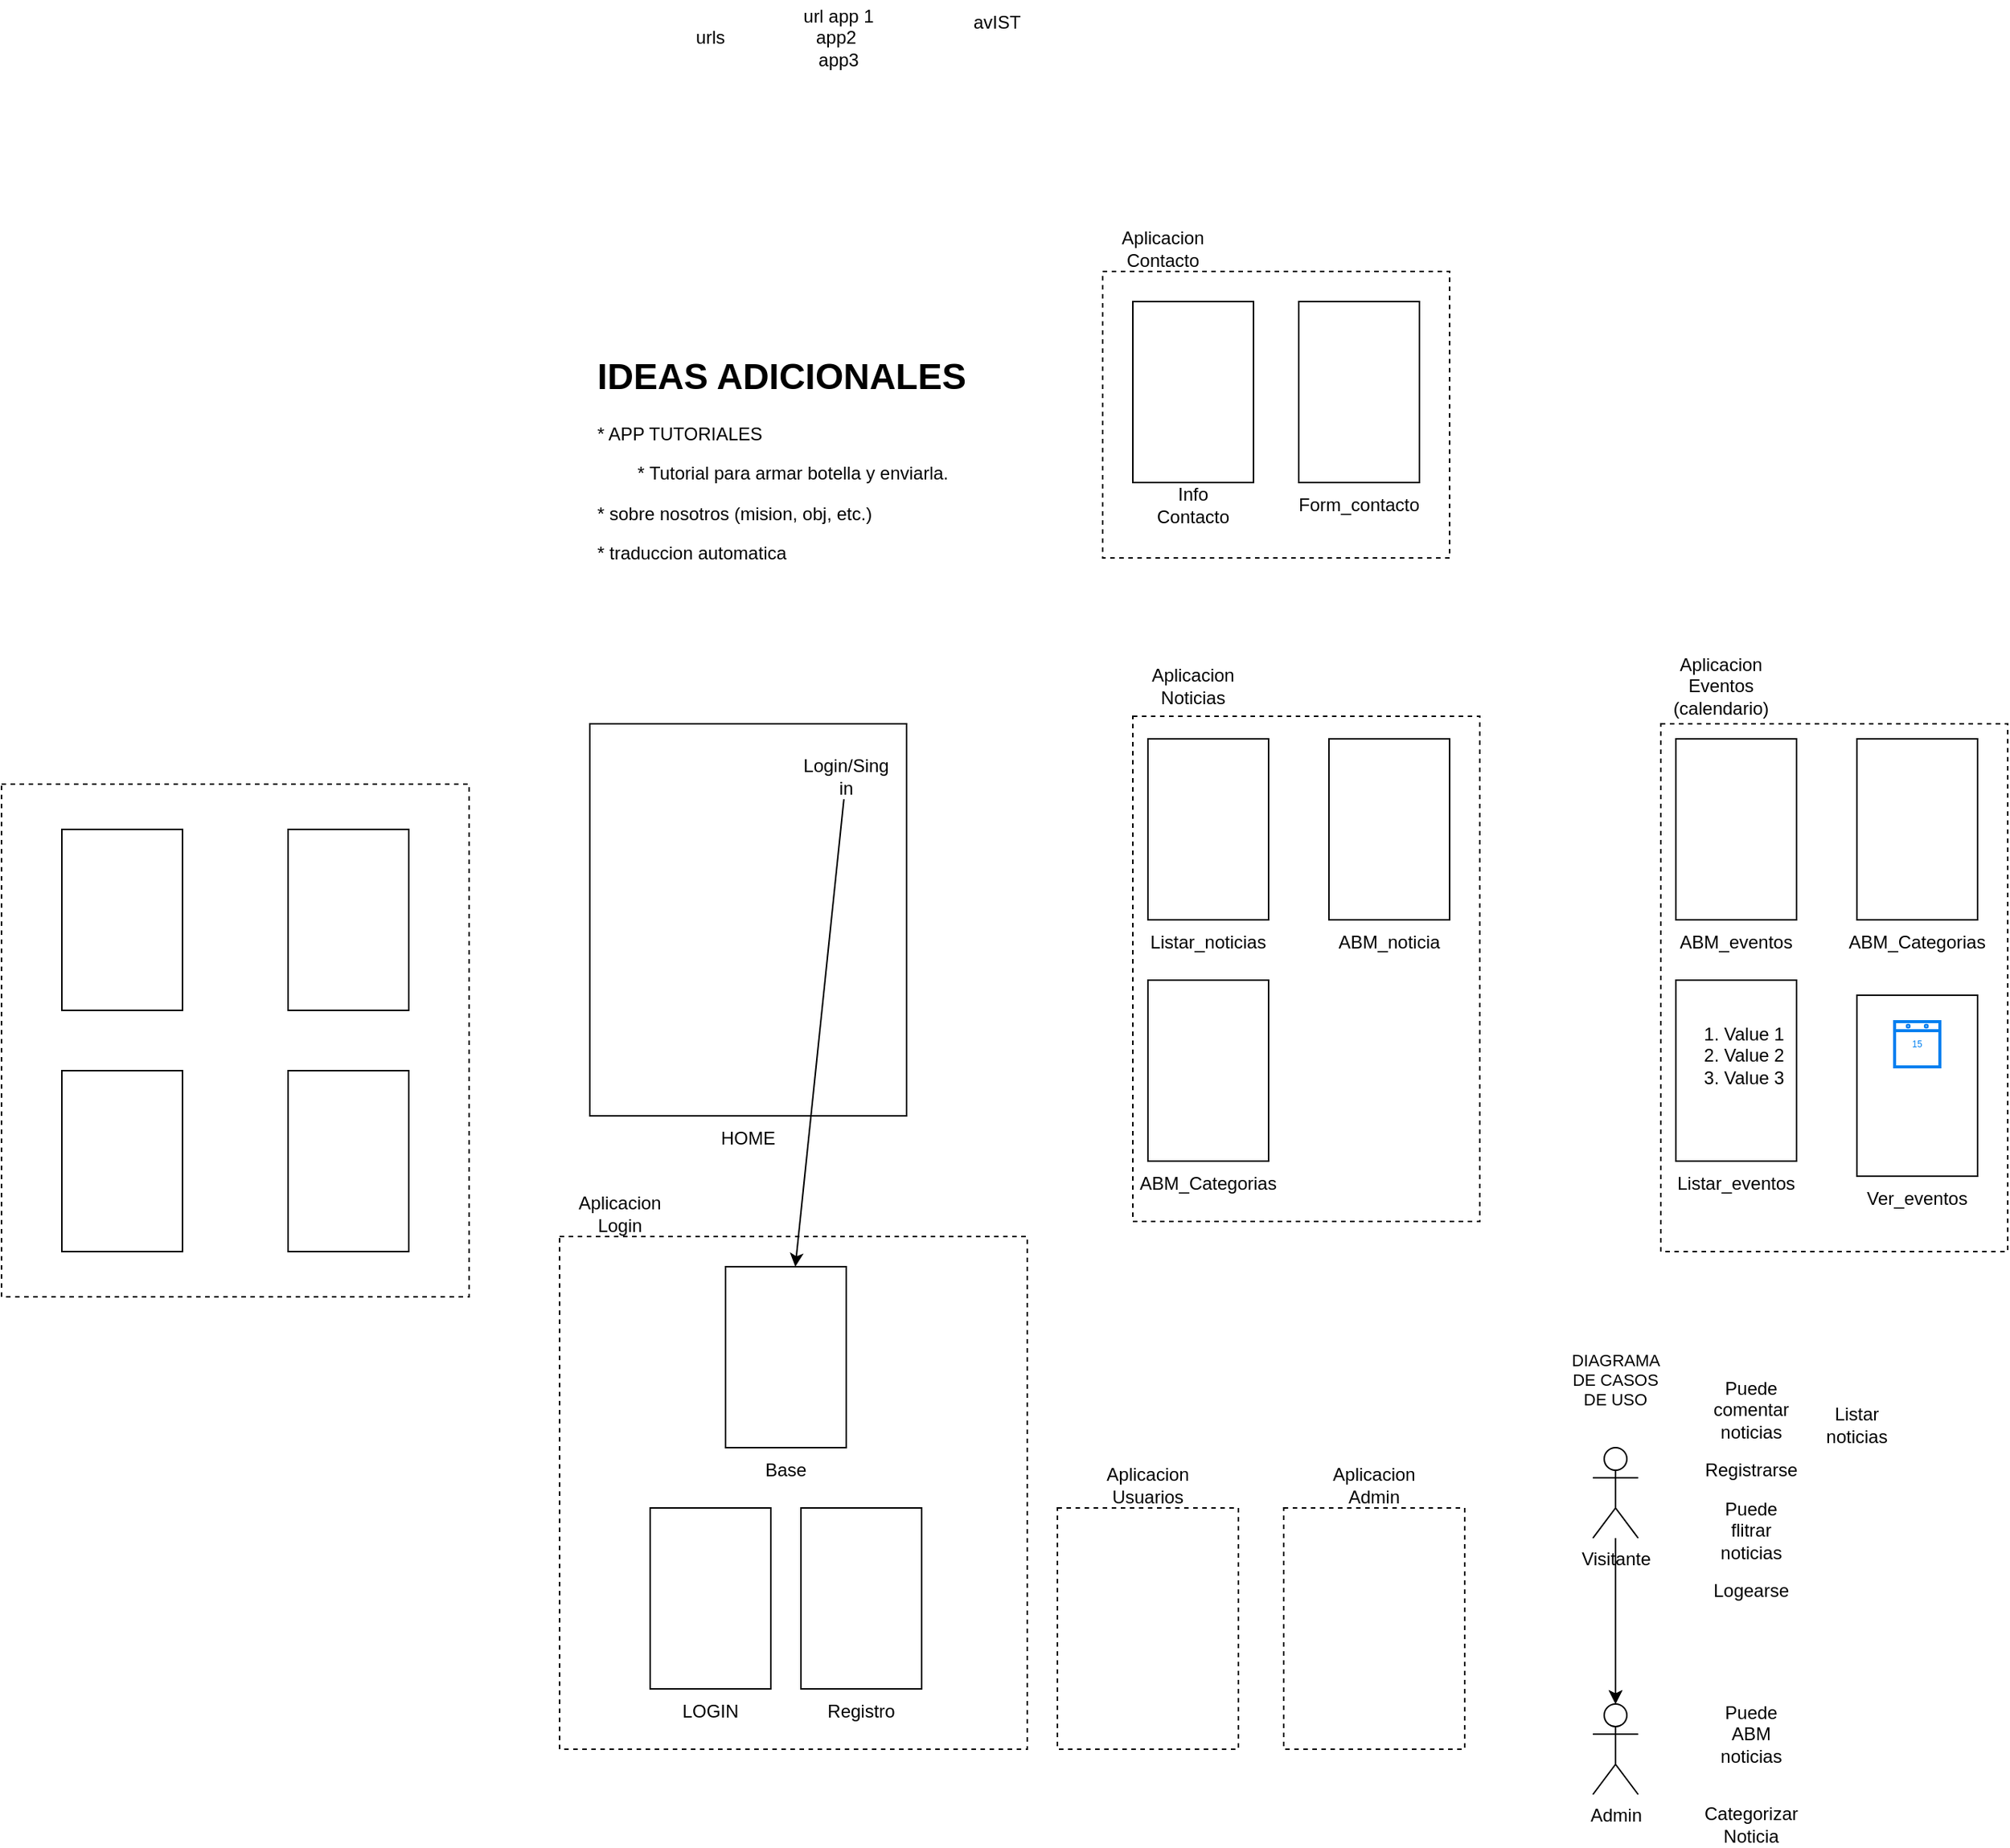 <mxfile version="19.0.3" type="device" pages="3"><diagram id="Au9ia6RZ5k17O6lHacv6" name="Maquetado1"><mxGraphModel dx="2068" dy="2473" grid="1" gridSize="10" guides="1" tooltips="1" connect="1" arrows="1" fold="1" page="1" pageScale="1" pageWidth="1200" pageHeight="1920" math="0" shadow="0"><root><mxCell id="0"/><mxCell id="1" parent="0"/><mxCell id="npkrUqpL1A4N-2p5EevU-65" value="" style="rounded=0;whiteSpace=wrap;html=1;fontFamily=Helvetica;fontSize=11;fontColor=default;fillColor=none;dashed=1;" parent="1" vertex="1"><mxGeometry x="360" y="-360" width="230" height="190" as="geometry"/></mxCell><mxCell id="npkrUqpL1A4N-2p5EevU-14" value="" style="rounded=0;whiteSpace=wrap;html=1;fontFamily=Helvetica;fontSize=11;fontColor=default;fillColor=none;dashed=1;" parent="1" vertex="1"><mxGeometry y="280" width="310" height="340" as="geometry"/></mxCell><mxCell id="npkrUqpL1A4N-2p5EevU-5" value="" style="rounded=0;whiteSpace=wrap;html=1;fontFamily=Helvetica;fontSize=11;fontColor=default;fillColor=none;dashed=1;" parent="1" vertex="1"><mxGeometry x="-370" y="-20" width="310" height="340" as="geometry"/></mxCell><mxCell id="npkrUqpL1A4N-2p5EevU-1" value="" style="rounded=0;whiteSpace=wrap;html=1;" parent="1" vertex="1"><mxGeometry x="-330" y="10" width="80" height="120" as="geometry"/></mxCell><mxCell id="npkrUqpL1A4N-2p5EevU-2" value="" style="rounded=0;whiteSpace=wrap;html=1;" parent="1" vertex="1"><mxGeometry x="-180" y="10" width="80" height="120" as="geometry"/></mxCell><mxCell id="npkrUqpL1A4N-2p5EevU-3" value="" style="rounded=0;whiteSpace=wrap;html=1;" parent="1" vertex="1"><mxGeometry x="-330" y="170" width="80" height="120" as="geometry"/></mxCell><mxCell id="npkrUqpL1A4N-2p5EevU-4" value="" style="rounded=0;whiteSpace=wrap;html=1;" parent="1" vertex="1"><mxGeometry x="-180" y="170" width="80" height="120" as="geometry"/></mxCell><mxCell id="npkrUqpL1A4N-2p5EevU-6" value="" style="rounded=0;whiteSpace=wrap;html=1;" parent="1" vertex="1"><mxGeometry x="20" y="-60" width="210" height="260" as="geometry"/></mxCell><mxCell id="npkrUqpL1A4N-2p5EevU-7" value="HOME" style="text;html=1;strokeColor=none;fillColor=none;align=center;verticalAlign=middle;whiteSpace=wrap;rounded=0;" parent="1" vertex="1"><mxGeometry x="95" y="200" width="60" height="30" as="geometry"/></mxCell><mxCell id="npkrUqpL1A4N-2p5EevU-8" value="" style="rounded=0;whiteSpace=wrap;html=1;" parent="1" vertex="1"><mxGeometry x="60" y="460" width="80" height="120" as="geometry"/></mxCell><mxCell id="npkrUqpL1A4N-2p5EevU-9" value="LOGIN" style="text;html=1;strokeColor=none;fillColor=none;align=center;verticalAlign=middle;whiteSpace=wrap;rounded=0;" parent="1" vertex="1"><mxGeometry x="70" y="580" width="60" height="30" as="geometry"/></mxCell><mxCell id="npkrUqpL1A4N-2p5EevU-10" value="" style="rounded=0;whiteSpace=wrap;html=1;" parent="1" vertex="1"><mxGeometry x="160" y="460" width="80" height="120" as="geometry"/></mxCell><mxCell id="npkrUqpL1A4N-2p5EevU-11" value="Registro" style="text;html=1;strokeColor=none;fillColor=none;align=center;verticalAlign=middle;whiteSpace=wrap;rounded=0;" parent="1" vertex="1"><mxGeometry x="170" y="580" width="60" height="30" as="geometry"/></mxCell><mxCell id="npkrUqpL1A4N-2p5EevU-12" value="" style="rounded=0;whiteSpace=wrap;html=1;" parent="1" vertex="1"><mxGeometry x="110" y="300" width="80" height="120" as="geometry"/></mxCell><mxCell id="npkrUqpL1A4N-2p5EevU-13" value="Base" style="text;html=1;strokeColor=none;fillColor=none;align=center;verticalAlign=middle;whiteSpace=wrap;rounded=0;" parent="1" vertex="1"><mxGeometry x="120" y="420" width="60" height="30" as="geometry"/></mxCell><mxCell id="npkrUqpL1A4N-2p5EevU-15" value="Login/Sing in" style="text;html=1;strokeColor=none;fillColor=none;align=center;verticalAlign=middle;whiteSpace=wrap;rounded=0;" parent="1" vertex="1"><mxGeometry x="160" y="-40" width="60" height="30" as="geometry"/></mxCell><mxCell id="npkrUqpL1A4N-2p5EevU-16" value="" style="endArrow=classic;html=1;rounded=0;" parent="1" source="npkrUqpL1A4N-2p5EevU-15" target="npkrUqpL1A4N-2p5EevU-12" edge="1"><mxGeometry width="50" height="50" relative="1" as="geometry"><mxPoint x="270" y="160" as="sourcePoint"/><mxPoint x="320" y="110" as="targetPoint"/></mxGeometry></mxCell><mxCell id="npkrUqpL1A4N-2p5EevU-17" value="Aplicacion Login" style="text;html=1;strokeColor=none;fillColor=none;align=center;verticalAlign=middle;whiteSpace=wrap;rounded=0;" parent="1" vertex="1"><mxGeometry x="10" y="250" width="60" height="30" as="geometry"/></mxCell><mxCell id="npkrUqpL1A4N-2p5EevU-18" value="" style="rounded=0;whiteSpace=wrap;html=1;fontFamily=Helvetica;fontSize=11;fontColor=default;fillColor=none;dashed=1;" parent="1" vertex="1"><mxGeometry x="330" y="460" width="120" height="160" as="geometry"/></mxCell><mxCell id="npkrUqpL1A4N-2p5EevU-19" value="Aplicacion&lt;br&gt;Usuarios" style="text;html=1;strokeColor=none;fillColor=none;align=center;verticalAlign=middle;whiteSpace=wrap;rounded=0;" parent="1" vertex="1"><mxGeometry x="360" y="430" width="60" height="30" as="geometry"/></mxCell><mxCell id="npkrUqpL1A4N-2p5EevU-20" value="" style="rounded=0;whiteSpace=wrap;html=1;fontFamily=Helvetica;fontSize=11;fontColor=default;fillColor=none;dashed=1;" parent="1" vertex="1"><mxGeometry x="380" y="-65" width="230" height="335" as="geometry"/></mxCell><mxCell id="npkrUqpL1A4N-2p5EevU-21" value="Aplicacion Noticias" style="text;html=1;strokeColor=none;fillColor=none;align=center;verticalAlign=middle;whiteSpace=wrap;rounded=0;" parent="1" vertex="1"><mxGeometry x="390" y="-100" width="60" height="30" as="geometry"/></mxCell><mxCell id="npkrUqpL1A4N-2p5EevU-22" value="" style="rounded=0;whiteSpace=wrap;html=1;" parent="1" vertex="1"><mxGeometry x="390" y="-50" width="80" height="120" as="geometry"/></mxCell><mxCell id="npkrUqpL1A4N-2p5EevU-23" value="Listar_noticias" style="text;html=1;strokeColor=none;fillColor=none;align=center;verticalAlign=middle;whiteSpace=wrap;rounded=0;" parent="1" vertex="1"><mxGeometry x="400" y="70" width="60" height="30" as="geometry"/></mxCell><mxCell id="npkrUqpL1A4N-2p5EevU-24" value="" style="rounded=0;whiteSpace=wrap;html=1;" parent="1" vertex="1"><mxGeometry x="510" y="-50" width="80" height="120" as="geometry"/></mxCell><mxCell id="npkrUqpL1A4N-2p5EevU-25" value="ABM_noticia" style="text;html=1;strokeColor=none;fillColor=none;align=center;verticalAlign=middle;whiteSpace=wrap;rounded=0;" parent="1" vertex="1"><mxGeometry x="520" y="70" width="60" height="30" as="geometry"/></mxCell><mxCell id="npkrUqpL1A4N-2p5EevU-27" value="&lt;h1&gt;IDEAS ADICIONALES&lt;/h1&gt;&lt;p&gt;&lt;span style=&quot;background-color: initial;&quot;&gt;* APP TUTORIALES&lt;/span&gt;&lt;/p&gt;&lt;p&gt;&lt;span style=&quot;background-color: initial;&quot;&gt;&lt;span style=&quot;white-space: pre;&quot;&gt;&#9;&lt;/span&gt;* Tutorial para armar botella y enviarla.&amp;nbsp;&lt;/span&gt;&lt;/p&gt;&lt;p&gt;* sobre nosotros (mision, obj, etc.)&lt;/p&gt;&lt;p&gt;* traduccion automatica&lt;/p&gt;" style="text;html=1;strokeColor=none;fillColor=none;spacing=5;spacingTop=-20;whiteSpace=wrap;overflow=hidden;rounded=0;" parent="1" vertex="1"><mxGeometry x="20" y="-310" width="300" height="200" as="geometry"/></mxCell><mxCell id="npkrUqpL1A4N-2p5EevU-28" value="" style="rounded=0;whiteSpace=wrap;html=1;fontFamily=Helvetica;fontSize=11;fontColor=default;fillColor=none;dashed=1;" parent="1" vertex="1"><mxGeometry x="480" y="460" width="120" height="160" as="geometry"/></mxCell><mxCell id="npkrUqpL1A4N-2p5EevU-29" value="Aplicacion&lt;br&gt;Admin" style="text;html=1;strokeColor=none;fillColor=none;align=center;verticalAlign=middle;whiteSpace=wrap;rounded=0;" parent="1" vertex="1"><mxGeometry x="510" y="430" width="60" height="30" as="geometry"/></mxCell><mxCell id="npkrUqpL1A4N-2p5EevU-30" value="Puede comentar noticias" style="text;html=1;strokeColor=none;fillColor=none;align=center;verticalAlign=middle;whiteSpace=wrap;rounded=0;" parent="1" vertex="1"><mxGeometry x="760" y="380" width="60" height="30" as="geometry"/></mxCell><mxCell id="npkrUqpL1A4N-2p5EevU-31" value="Puede ABM noticias" style="text;html=1;strokeColor=none;fillColor=none;align=center;verticalAlign=middle;whiteSpace=wrap;rounded=0;" parent="1" vertex="1"><mxGeometry x="760" y="600" width="60" height="20" as="geometry"/></mxCell><mxCell id="npkrUqpL1A4N-2p5EevU-32" value="Puede flitrar noticias" style="text;html=1;strokeColor=none;fillColor=none;align=center;verticalAlign=middle;whiteSpace=wrap;rounded=0;" parent="1" vertex="1"><mxGeometry x="760" y="460" width="60" height="30" as="geometry"/></mxCell><mxCell id="npkrUqpL1A4N-2p5EevU-39" style="edgeStyle=orthogonalEdgeStyle;rounded=0;orthogonalLoop=1;jettySize=auto;html=1;" parent="1" source="npkrUqpL1A4N-2p5EevU-33" target="npkrUqpL1A4N-2p5EevU-35" edge="1"><mxGeometry relative="1" as="geometry"/></mxCell><mxCell id="npkrUqpL1A4N-2p5EevU-44" value="" style="edgeStyle=orthogonalEdgeStyle;rounded=0;orthogonalLoop=1;jettySize=auto;html=1;" parent="1" source="npkrUqpL1A4N-2p5EevU-33" target="npkrUqpL1A4N-2p5EevU-35" edge="1"><mxGeometry relative="1" as="geometry"/></mxCell><mxCell id="npkrUqpL1A4N-2p5EevU-33" value="Visitante" style="shape=umlActor;verticalLabelPosition=bottom;verticalAlign=top;html=1;outlineConnect=0;" parent="1" vertex="1"><mxGeometry x="685" y="420" width="30" height="60" as="geometry"/></mxCell><mxCell id="npkrUqpL1A4N-2p5EevU-35" value="Admin" style="shape=umlActor;verticalLabelPosition=bottom;verticalAlign=top;html=1;outlineConnect=0;" parent="1" vertex="1"><mxGeometry x="685" y="590" width="30" height="60" as="geometry"/></mxCell><mxCell id="npkrUqpL1A4N-2p5EevU-40" value="DIAGRAMA DE CASOS DE USO" style="text;html=1;strokeColor=none;fillColor=none;align=center;verticalAlign=middle;whiteSpace=wrap;rounded=0;fontFamily=Helvetica;fontSize=11;fontColor=default;" parent="1" vertex="1"><mxGeometry x="670" y="360" width="60" height="30" as="geometry"/></mxCell><mxCell id="npkrUqpL1A4N-2p5EevU-41" value="Categorizar Noticia" style="text;html=1;strokeColor=none;fillColor=none;align=center;verticalAlign=middle;whiteSpace=wrap;rounded=0;" parent="1" vertex="1"><mxGeometry x="760" y="660" width="60" height="20" as="geometry"/></mxCell><mxCell id="npkrUqpL1A4N-2p5EevU-42" value="Registrarse" style="text;html=1;strokeColor=none;fillColor=none;align=center;verticalAlign=middle;whiteSpace=wrap;rounded=0;" parent="1" vertex="1"><mxGeometry x="760" y="420" width="60" height="30" as="geometry"/></mxCell><mxCell id="npkrUqpL1A4N-2p5EevU-43" value="Logearse" style="text;html=1;strokeColor=none;fillColor=none;align=center;verticalAlign=middle;whiteSpace=wrap;rounded=0;" parent="1" vertex="1"><mxGeometry x="760" y="500" width="60" height="30" as="geometry"/></mxCell><mxCell id="npkrUqpL1A4N-2p5EevU-45" value="" style="rounded=0;whiteSpace=wrap;html=1;" parent="1" vertex="1"><mxGeometry x="390" y="110" width="80" height="120" as="geometry"/></mxCell><mxCell id="npkrUqpL1A4N-2p5EevU-46" value="ABM_Categorias" style="text;html=1;strokeColor=none;fillColor=none;align=center;verticalAlign=middle;whiteSpace=wrap;rounded=0;" parent="1" vertex="1"><mxGeometry x="400" y="230" width="60" height="30" as="geometry"/></mxCell><mxCell id="npkrUqpL1A4N-2p5EevU-47" value="Listar noticias" style="text;html=1;strokeColor=none;fillColor=none;align=center;verticalAlign=middle;whiteSpace=wrap;rounded=0;" parent="1" vertex="1"><mxGeometry x="830" y="390" width="60" height="30" as="geometry"/></mxCell><mxCell id="npkrUqpL1A4N-2p5EevU-48" value="Aplicacion Eventos (calendario)" style="text;html=1;strokeColor=none;fillColor=none;align=center;verticalAlign=middle;whiteSpace=wrap;rounded=0;" parent="1" vertex="1"><mxGeometry x="740" y="-100" width="60" height="30" as="geometry"/></mxCell><mxCell id="npkrUqpL1A4N-2p5EevU-49" value="" style="rounded=0;whiteSpace=wrap;html=1;fontFamily=Helvetica;fontSize=11;fontColor=default;fillColor=none;dashed=1;" parent="1" vertex="1"><mxGeometry x="730" y="-60" width="230" height="350" as="geometry"/></mxCell><mxCell id="npkrUqpL1A4N-2p5EevU-50" value="" style="rounded=0;whiteSpace=wrap;html=1;" parent="1" vertex="1"><mxGeometry x="740" y="-50" width="80" height="120" as="geometry"/></mxCell><mxCell id="npkrUqpL1A4N-2p5EevU-51" value="ABM_eventos" style="text;html=1;strokeColor=none;fillColor=none;align=center;verticalAlign=middle;whiteSpace=wrap;rounded=0;" parent="1" vertex="1"><mxGeometry x="750" y="70" width="60" height="30" as="geometry"/></mxCell><mxCell id="npkrUqpL1A4N-2p5EevU-52" value="" style="rounded=0;whiteSpace=wrap;html=1;" parent="1" vertex="1"><mxGeometry x="860" y="120" width="80" height="120" as="geometry"/></mxCell><mxCell id="npkrUqpL1A4N-2p5EevU-53" value="Ver_eventos" style="text;html=1;strokeColor=none;fillColor=none;align=center;verticalAlign=middle;whiteSpace=wrap;rounded=0;" parent="1" vertex="1"><mxGeometry x="870" y="240" width="60" height="30" as="geometry"/></mxCell><mxCell id="npkrUqpL1A4N-2p5EevU-54" value="" style="html=1;verticalLabelPosition=bottom;align=center;labelBackgroundColor=#ffffff;verticalAlign=top;strokeWidth=2;strokeColor=#0080F0;shadow=0;dashed=0;shape=mxgraph.ios7.icons.calendar;" parent="1" vertex="1"><mxGeometry x="885" y="137.5" width="30" height="30" as="geometry"/></mxCell><mxCell id="npkrUqpL1A4N-2p5EevU-55" value="" style="rounded=0;whiteSpace=wrap;html=1;" parent="1" vertex="1"><mxGeometry x="740" y="110" width="80" height="120" as="geometry"/></mxCell><mxCell id="npkrUqpL1A4N-2p5EevU-57" value="&lt;ol&gt;&lt;li&gt;Value 1&lt;/li&gt;&lt;li&gt;Value 2&lt;/li&gt;&lt;li&gt;Value 3&lt;/li&gt;&lt;/ol&gt;" style="text;strokeColor=none;fillColor=none;html=1;whiteSpace=wrap;verticalAlign=middle;overflow=hidden;" parent="1" vertex="1"><mxGeometry x="730" y="120" width="90" height="80" as="geometry"/></mxCell><mxCell id="npkrUqpL1A4N-2p5EevU-58" value="Listar_eventos" style="text;html=1;strokeColor=none;fillColor=none;align=center;verticalAlign=middle;whiteSpace=wrap;rounded=0;" parent="1" vertex="1"><mxGeometry x="750" y="230" width="60" height="30" as="geometry"/></mxCell><mxCell id="npkrUqpL1A4N-2p5EevU-59" value="" style="rounded=0;whiteSpace=wrap;html=1;" parent="1" vertex="1"><mxGeometry x="860" y="-50" width="80" height="120" as="geometry"/></mxCell><mxCell id="npkrUqpL1A4N-2p5EevU-60" value="ABM_Categorias" style="text;html=1;strokeColor=none;fillColor=none;align=center;verticalAlign=middle;whiteSpace=wrap;rounded=0;" parent="1" vertex="1"><mxGeometry x="870" y="70" width="60" height="30" as="geometry"/></mxCell><mxCell id="npkrUqpL1A4N-2p5EevU-62" value="" style="rounded=0;whiteSpace=wrap;html=1;" parent="1" vertex="1"><mxGeometry x="490" y="-340" width="80" height="120" as="geometry"/></mxCell><mxCell id="npkrUqpL1A4N-2p5EevU-63" value="Form_contacto" style="text;html=1;strokeColor=none;fillColor=none;align=center;verticalAlign=middle;whiteSpace=wrap;rounded=0;" parent="1" vertex="1"><mxGeometry x="500" y="-220" width="60" height="30" as="geometry"/></mxCell><mxCell id="npkrUqpL1A4N-2p5EevU-64" value="Aplicacion Contacto" style="text;html=1;strokeColor=none;fillColor=none;align=center;verticalAlign=middle;whiteSpace=wrap;rounded=0;" parent="1" vertex="1"><mxGeometry x="370" y="-390" width="60" height="30" as="geometry"/></mxCell><mxCell id="npkrUqpL1A4N-2p5EevU-66" value="" style="rounded=0;whiteSpace=wrap;html=1;" parent="1" vertex="1"><mxGeometry x="380" y="-340" width="80" height="120" as="geometry"/></mxCell><mxCell id="npkrUqpL1A4N-2p5EevU-67" value="Info Contacto" style="text;html=1;strokeColor=none;fillColor=none;align=center;verticalAlign=middle;whiteSpace=wrap;rounded=0;" parent="1" vertex="1"><mxGeometry x="390" y="-220" width="60" height="30" as="geometry"/></mxCell><mxCell id="r0ovdur80VVriXLdh2Bd-1" value="urls" style="text;html=1;strokeColor=none;fillColor=none;align=center;verticalAlign=middle;whiteSpace=wrap;rounded=0;" parent="1" vertex="1"><mxGeometry x="70" y="-530" width="60" height="30" as="geometry"/></mxCell><mxCell id="r0ovdur80VVriXLdh2Bd-2" value="url app 1&lt;br&gt;app2&amp;nbsp;&lt;br&gt;app3" style="text;html=1;strokeColor=none;fillColor=none;align=center;verticalAlign=middle;whiteSpace=wrap;rounded=0;" parent="1" vertex="1"><mxGeometry x="155" y="-530" width="60" height="30" as="geometry"/></mxCell><mxCell id="r0ovdur80VVriXLdh2Bd-3" value="avIST" style="text;html=1;strokeColor=none;fillColor=none;align=center;verticalAlign=middle;whiteSpace=wrap;rounded=0;" parent="1" vertex="1"><mxGeometry x="260" y="-540" width="60" height="30" as="geometry"/></mxCell></root></mxGraphModel></diagram><diagram id="GqwVPFfgYbQauP2fFR0U" name="Diag Clases v1"><mxGraphModel dx="868" dy="553" grid="1" gridSize="10" guides="1" tooltips="1" connect="1" arrows="1" fold="1" page="1" pageScale="1" pageWidth="1200" pageHeight="1920" math="0" shadow="0"><root><mxCell id="0"/><mxCell id="1" parent="0"/><mxCell id="gERarTNAeAj4HO_5OUNu-1" value="Noticia" style="swimlane;fontStyle=0;align=center;verticalAlign=top;childLayout=stackLayout;horizontal=1;startSize=26;horizontalStack=0;resizeParent=1;resizeLast=0;collapsible=1;marginBottom=0;rounded=0;shadow=0;strokeWidth=1;" vertex="1" parent="1"><mxGeometry x="150" y="130" width="160" height="242" as="geometry"><mxRectangle x="550" y="140" width="160" height="26" as="alternateBounds"/></mxGeometry></mxCell><mxCell id="gERarTNAeAj4HO_5OUNu-2" value="titulo:" style="text;align=left;verticalAlign=top;spacingLeft=4;spacingRight=4;overflow=hidden;rotatable=0;points=[[0,0.5],[1,0.5]];portConstraint=eastwest;" vertex="1" parent="gERarTNAeAj4HO_5OUNu-1"><mxGeometry y="26" width="160" height="26" as="geometry"/></mxCell><mxCell id="gERarTNAeAj4HO_5OUNu-3" value="cuerpo:" style="text;align=left;verticalAlign=top;spacingLeft=4;spacingRight=4;overflow=hidden;rotatable=0;points=[[0,0.5],[1,0.5]];portConstraint=eastwest;rounded=0;shadow=0;html=0;" vertex="1" parent="gERarTNAeAj4HO_5OUNu-1"><mxGeometry y="52" width="160" height="26" as="geometry"/></mxCell><mxCell id="gERarTNAeAj4HO_5OUNu-4" value="creado: date" style="text;align=left;verticalAlign=top;spacingLeft=4;spacingRight=4;overflow=hidden;rotatable=0;points=[[0,0.5],[1,0.5]];portConstraint=eastwest;rounded=0;shadow=0;html=0;" vertex="1" parent="gERarTNAeAj4HO_5OUNu-1"><mxGeometry y="78" width="160" height="26" as="geometry"/></mxCell><mxCell id="gERarTNAeAj4HO_5OUNu-5" value="autor" style="text;align=left;verticalAlign=top;spacingLeft=4;spacingRight=4;overflow=hidden;rotatable=0;points=[[0,0.5],[1,0.5]];portConstraint=eastwest;rounded=0;shadow=0;html=0;fontStyle=0" vertex="1" parent="gERarTNAeAj4HO_5OUNu-1"><mxGeometry y="104" width="160" height="26" as="geometry"/></mxCell><mxCell id="gERarTNAeAj4HO_5OUNu-6" value="img" style="text;align=left;verticalAlign=top;spacingLeft=4;spacingRight=4;overflow=hidden;rotatable=0;points=[[0,0.5],[1,0.5]];portConstraint=eastwest;rounded=0;shadow=0;html=0;" vertex="1" parent="gERarTNAeAj4HO_5OUNu-1"><mxGeometry y="130" width="160" height="26" as="geometry"/></mxCell><mxCell id="gERarTNAeAj4HO_5OUNu-7" value="categoria" style="text;align=left;verticalAlign=top;spacingLeft=4;spacingRight=4;overflow=hidden;rotatable=0;points=[[0,0.5],[1,0.5]];portConstraint=eastwest;rounded=0;shadow=0;html=0;" vertex="1" parent="gERarTNAeAj4HO_5OUNu-1"><mxGeometry y="156" width="160" height="26" as="geometry"/></mxCell><mxCell id="gERarTNAeAj4HO_5OUNu-8" value="" style="line;html=1;strokeWidth=1;align=left;verticalAlign=middle;spacingTop=-1;spacingLeft=3;spacingRight=3;rotatable=0;labelPosition=right;points=[];portConstraint=eastwest;" vertex="1" parent="gERarTNAeAj4HO_5OUNu-1"><mxGeometry y="182" width="160" height="8" as="geometry"/></mxCell><mxCell id="gERarTNAeAj4HO_5OUNu-9" value="-" style="text;align=left;verticalAlign=top;spacingLeft=4;spacingRight=4;overflow=hidden;rotatable=0;points=[[0,0.5],[1,0.5]];portConstraint=eastwest;" vertex="1" parent="gERarTNAeAj4HO_5OUNu-1"><mxGeometry y="190" width="160" height="26" as="geometry"/></mxCell><mxCell id="gERarTNAeAj4HO_5OUNu-10" value="-" style="text;align=left;verticalAlign=top;spacingLeft=4;spacingRight=4;overflow=hidden;rotatable=0;points=[[0,0.5],[1,0.5]];portConstraint=eastwest;" vertex="1" parent="gERarTNAeAj4HO_5OUNu-1"><mxGeometry y="216" width="160" height="26" as="geometry"/></mxCell><mxCell id="gERarTNAeAj4HO_5OUNu-11" value="Categorias" style="swimlane;fontStyle=0;align=center;verticalAlign=top;childLayout=stackLayout;horizontal=1;startSize=26;horizontalStack=0;resizeParent=1;resizeLast=0;collapsible=1;marginBottom=0;rounded=0;shadow=0;strokeWidth=1;" vertex="1" parent="1"><mxGeometry x="350" y="100" width="160" height="242" as="geometry"><mxRectangle x="550" y="140" width="160" height="26" as="alternateBounds"/></mxGeometry></mxCell><mxCell id="gERarTNAeAj4HO_5OUNu-12" value="name" style="text;align=left;verticalAlign=top;spacingLeft=4;spacingRight=4;overflow=hidden;rotatable=0;points=[[0,0.5],[1,0.5]];portConstraint=eastwest;" vertex="1" parent="gERarTNAeAj4HO_5OUNu-11"><mxGeometry y="26" width="160" height="26" as="geometry"/></mxCell><mxCell id="gERarTNAeAj4HO_5OUNu-13" value="desc" style="text;align=left;verticalAlign=top;spacingLeft=4;spacingRight=4;overflow=hidden;rotatable=0;points=[[0,0.5],[1,0.5]];portConstraint=eastwest;rounded=0;shadow=0;html=0;" vertex="1" parent="gERarTNAeAj4HO_5OUNu-11"><mxGeometry y="52" width="160" height="26" as="geometry"/></mxCell><mxCell id="gERarTNAeAj4HO_5OUNu-14" value="-" style="text;align=left;verticalAlign=top;spacingLeft=4;spacingRight=4;overflow=hidden;rotatable=0;points=[[0,0.5],[1,0.5]];portConstraint=eastwest;rounded=0;shadow=0;html=0;" vertex="1" parent="gERarTNAeAj4HO_5OUNu-11"><mxGeometry y="78" width="160" height="26" as="geometry"/></mxCell><mxCell id="gERarTNAeAj4HO_5OUNu-15" value="-" style="text;align=left;verticalAlign=top;spacingLeft=4;spacingRight=4;overflow=hidden;rotatable=0;points=[[0,0.5],[1,0.5]];portConstraint=eastwest;rounded=0;shadow=0;html=0;fontStyle=0" vertex="1" parent="gERarTNAeAj4HO_5OUNu-11"><mxGeometry y="104" width="160" height="26" as="geometry"/></mxCell><mxCell id="gERarTNAeAj4HO_5OUNu-16" value="-" style="text;align=left;verticalAlign=top;spacingLeft=4;spacingRight=4;overflow=hidden;rotatable=0;points=[[0,0.5],[1,0.5]];portConstraint=eastwest;rounded=0;shadow=0;html=0;" vertex="1" parent="gERarTNAeAj4HO_5OUNu-11"><mxGeometry y="130" width="160" height="26" as="geometry"/></mxCell><mxCell id="gERarTNAeAj4HO_5OUNu-17" value="-" style="text;align=left;verticalAlign=top;spacingLeft=4;spacingRight=4;overflow=hidden;rotatable=0;points=[[0,0.5],[1,0.5]];portConstraint=eastwest;rounded=0;shadow=0;html=0;" vertex="1" parent="gERarTNAeAj4HO_5OUNu-11"><mxGeometry y="156" width="160" height="26" as="geometry"/></mxCell><mxCell id="gERarTNAeAj4HO_5OUNu-18" value="" style="line;html=1;strokeWidth=1;align=left;verticalAlign=middle;spacingTop=-1;spacingLeft=3;spacingRight=3;rotatable=0;labelPosition=right;points=[];portConstraint=eastwest;" vertex="1" parent="gERarTNAeAj4HO_5OUNu-11"><mxGeometry y="182" width="160" height="8" as="geometry"/></mxCell><mxCell id="gERarTNAeAj4HO_5OUNu-19" value="-" style="text;align=left;verticalAlign=top;spacingLeft=4;spacingRight=4;overflow=hidden;rotatable=0;points=[[0,0.5],[1,0.5]];portConstraint=eastwest;" vertex="1" parent="gERarTNAeAj4HO_5OUNu-11"><mxGeometry y="190" width="160" height="26" as="geometry"/></mxCell><mxCell id="gERarTNAeAj4HO_5OUNu-20" value="-" style="text;align=left;verticalAlign=top;spacingLeft=4;spacingRight=4;overflow=hidden;rotatable=0;points=[[0,0.5],[1,0.5]];portConstraint=eastwest;" vertex="1" parent="gERarTNAeAj4HO_5OUNu-11"><mxGeometry y="216" width="160" height="26" as="geometry"/></mxCell></root></mxGraphModel></diagram><diagram id="j2uRoTLISnrKLILojdRy" name="maquetado 2"><mxGraphModel dx="413" dy="2183" grid="1" gridSize="10" guides="1" tooltips="1" connect="1" arrows="1" fold="1" page="1" pageScale="1" pageWidth="1200" pageHeight="1920" math="0" shadow="0"><root><mxCell id="0"/><mxCell id="1" parent="0"/><mxCell id="pBcn5chyOeQ9Lv6fhDLx-8" value="" style="rounded=0;whiteSpace=wrap;html=1;fontFamily=Helvetica;fontSize=11;fillColor=#ffe6cc;dashed=1;strokeColor=#d79b00;" parent="1" vertex="1"><mxGeometry x="630" width="90" height="60" as="geometry"/></mxCell><mxCell id="VlYuZP0rEoSbRQFDcpe5-1" value="" style="rounded=0;whiteSpace=wrap;html=1;" parent="1" vertex="1"><mxGeometry x="130" y="160" width="230" height="480" as="geometry"/></mxCell><mxCell id="VlYuZP0rEoSbRQFDcpe5-66" value="" style="rounded=0;whiteSpace=wrap;html=1;fontFamily=Helvetica;fontSize=11;fontColor=default;fillColor=none;dashed=1;strokeColor=default;" parent="1" vertex="1"><mxGeometry x="130" y="220" width="230" height="180" as="geometry"/></mxCell><mxCell id="VlYuZP0rEoSbRQFDcpe5-2" value="Barra menu (la&amp;nbsp; &amp;nbsp; &amp;nbsp;que hizo Misael)" style="text;html=1;strokeColor=#d6b656;fillColor=#fff2cc;align=center;verticalAlign=middle;whiteSpace=wrap;rounded=0;" parent="1" vertex="1"><mxGeometry x="130" y="160" width="230" height="30" as="geometry"/></mxCell><mxCell id="VlYuZP0rEoSbRQFDcpe5-3" value="Noticia 1" style="text;html=1;strokeColor=default;fillColor=none;align=center;verticalAlign=middle;whiteSpace=wrap;rounded=0;fontFamily=Helvetica;fontSize=11;fontColor=default;" parent="1" vertex="1"><mxGeometry x="140" y="230" width="60" height="30" as="geometry"/></mxCell><mxCell id="VlYuZP0rEoSbRQFDcpe5-4" value="Noticia 2" style="text;html=1;strokeColor=default;fillColor=none;align=center;verticalAlign=middle;whiteSpace=wrap;rounded=0;fontFamily=Helvetica;fontSize=11;fontColor=default;" parent="1" vertex="1"><mxGeometry x="215" y="230" width="60" height="30" as="geometry"/></mxCell><mxCell id="VlYuZP0rEoSbRQFDcpe5-6" value="Noticia 4" style="text;html=1;strokeColor=default;fillColor=none;align=center;verticalAlign=middle;whiteSpace=wrap;rounded=0;fontFamily=Helvetica;fontSize=11;fontColor=default;" parent="1" vertex="1"><mxGeometry x="140" y="270" width="60" height="30" as="geometry"/></mxCell><mxCell id="VlYuZP0rEoSbRQFDcpe5-7" value="Ventana ppal (Home)" style="text;html=1;strokeColor=none;fillColor=none;align=center;verticalAlign=middle;whiteSpace=wrap;rounded=0;" parent="1" vertex="1"><mxGeometry x="130" y="130" width="90" height="30" as="geometry"/></mxCell><mxCell id="VlYuZP0rEoSbRQFDcpe5-8" value="" style="rounded=0;whiteSpace=wrap;html=1;" parent="1" vertex="1"><mxGeometry x="480" y="160" width="230" height="310" as="geometry"/></mxCell><mxCell id="VlYuZP0rEoSbRQFDcpe5-10" value="Detalle Noticia" style="text;html=1;strokeColor=none;fillColor=none;align=center;verticalAlign=middle;whiteSpace=wrap;rounded=0;" parent="1" vertex="1"><mxGeometry x="480" y="130" width="90" height="30" as="geometry"/></mxCell><mxCell id="VlYuZP0rEoSbRQFDcpe5-11" value="IMAGEN" style="text;html=1;strokeColor=default;fillColor=none;align=center;verticalAlign=middle;whiteSpace=wrap;rounded=0;" parent="1" vertex="1"><mxGeometry x="510" y="170" width="170" height="60" as="geometry"/></mxCell><mxCell id="VlYuZP0rEoSbRQFDcpe5-12" value="" style="endArrow=classic;html=1;rounded=0;entryX=0;entryY=0.5;entryDx=0;entryDy=0;strokeWidth=3;strokeColor=#FF0800;" parent="1" target="VlYuZP0rEoSbRQFDcpe5-10" edge="1"><mxGeometry width="50" height="50" relative="1" as="geometry"><mxPoint x="352.5" y="230" as="sourcePoint"/><mxPoint x="70" y="360" as="targetPoint"/></mxGeometry></mxCell><mxCell id="VlYuZP0rEoSbRQFDcpe5-15" value="COMENTAR" style="text;html=1;align=center;verticalAlign=middle;whiteSpace=wrap;rounded=0;fillColor=none;strokeColor=default;" parent="1" vertex="1"><mxGeometry x="480" y="310" width="80" height="30" as="geometry"/></mxCell><mxCell id="VlYuZP0rEoSbRQFDcpe5-16" value="Comentario 1" style="rounded=0;whiteSpace=wrap;html=1;strokeColor=#d6b656;fillColor=#fff2cc;" parent="1" vertex="1"><mxGeometry x="480" y="340" width="230" height="30" as="geometry"/></mxCell><mxCell id="VlYuZP0rEoSbRQFDcpe5-17" value="Comentario 2" style="rounded=0;whiteSpace=wrap;html=1;strokeColor=#d6b656;fillColor=#fff2cc;" parent="1" vertex="1"><mxGeometry x="480" y="370" width="230" height="30" as="geometry"/></mxCell><mxCell id="VlYuZP0rEoSbRQFDcpe5-18" value="Comentario 3" style="rounded=0;whiteSpace=wrap;html=1;strokeColor=#d6b656;fillColor=#fff2cc;" parent="1" vertex="1"><mxGeometry x="480" y="400" width="230" height="30" as="geometry"/></mxCell><mxCell id="VlYuZP0rEoSbRQFDcpe5-19" value="" style="rounded=0;whiteSpace=wrap;html=1;strokeColor=#d6b656;fillColor=#fff2cc;" parent="1" vertex="1"><mxGeometry x="30" width="600" height="60" as="geometry"/></mxCell><mxCell id="VlYuZP0rEoSbRQFDcpe5-20" value="Barra menu" style="text;html=1;strokeColor=none;fillColor=none;align=center;verticalAlign=middle;whiteSpace=wrap;rounded=0;" parent="1" vertex="1"><mxGeometry x="30" y="-30" width="110" height="30" as="geometry"/></mxCell><mxCell id="VlYuZP0rEoSbRQFDcpe5-39" style="edgeStyle=orthogonalEdgeStyle;rounded=0;orthogonalLoop=1;jettySize=auto;html=1;strokeColor=#FF0800;strokeWidth=3;" parent="1" source="VlYuZP0rEoSbRQFDcpe5-21" target="VlYuZP0rEoSbRQFDcpe5-7" edge="1"><mxGeometry relative="1" as="geometry"/></mxCell><mxCell id="VlYuZP0rEoSbRQFDcpe5-21" value="Inicio&lt;br&gt;(HOME)" style="text;html=1;strokeColor=none;fillColor=none;align=center;verticalAlign=middle;whiteSpace=wrap;rounded=0;fontFamily=Helvetica;fontSize=11;fontColor=default;" parent="1" vertex="1"><mxGeometry x="110" y="15" width="60" height="30" as="geometry"/></mxCell><mxCell id="VlYuZP0rEoSbRQFDcpe5-51" style="edgeStyle=orthogonalEdgeStyle;rounded=0;orthogonalLoop=1;jettySize=auto;html=1;strokeColor=#0000FF;strokeWidth=3;" parent="1" source="VlYuZP0rEoSbRQFDcpe5-22" target="VlYuZP0rEoSbRQFDcpe5-52" edge="1"><mxGeometry relative="1" as="geometry"><Array as="points"><mxPoint x="200" y="103"/><mxPoint x="30" y="103"/><mxPoint x="30" y="581"/></Array></mxGeometry></mxCell><mxCell id="VlYuZP0rEoSbRQFDcpe5-22" value="Sobre Nosotros" style="text;html=1;strokeColor=none;fillColor=none;align=center;verticalAlign=middle;whiteSpace=wrap;rounded=0;fontFamily=Helvetica;fontSize=11;fontColor=default;" parent="1" vertex="1"><mxGeometry x="170" y="15" width="60" height="30" as="geometry"/></mxCell><mxCell id="M_IukMm2HsTbzb-acJER-5" style="edgeStyle=orthogonalEdgeStyle;rounded=0;orthogonalLoop=1;jettySize=auto;html=1;strokeColor=#0000FF;strokeWidth=3;" parent="1" source="VlYuZP0rEoSbRQFDcpe5-23" target="VlYuZP0rEoSbRQFDcpe5-66" edge="1"><mxGeometry relative="1" as="geometry"/></mxCell><mxCell id="VlYuZP0rEoSbRQFDcpe5-23" value="Noticias&lt;br&gt;(es lo mismo que home??)" style="text;html=1;strokeColor=none;fillColor=none;align=center;verticalAlign=middle;whiteSpace=wrap;rounded=0;fontFamily=Helvetica;fontSize=11;fontColor=default;" parent="1" vertex="1"><mxGeometry x="240" y="15" width="110" height="30" as="geometry"/></mxCell><mxCell id="VlYuZP0rEoSbRQFDcpe5-24" value="" style="shape=cross;whiteSpace=wrap;html=1;rotation=45;fillColor=#f8cecc;strokeColor=#b85450;" parent="1" vertex="1"><mxGeometry x="245" y="-140" width="60" height="60" as="geometry"/></mxCell><mxCell id="VlYuZP0rEoSbRQFDcpe5-25" value="" style="edgeStyle=orthogonalEdgeStyle;rounded=0;orthogonalLoop=1;jettySize=auto;html=1;strokeColor=#FF0800;strokeWidth=3;exitX=0.5;exitY=0;exitDx=0;exitDy=0;" parent="1" source="VlYuZP0rEoSbRQFDcpe5-23" target="VlYuZP0rEoSbRQFDcpe5-24" edge="1"><mxGeometry relative="1" as="geometry"/></mxCell><mxCell id="VlYuZP0rEoSbRQFDcpe5-50" style="edgeStyle=orthogonalEdgeStyle;rounded=0;orthogonalLoop=1;jettySize=auto;html=1;strokeColor=#FF0800;strokeWidth=3;" parent="1" source="VlYuZP0rEoSbRQFDcpe5-27" target="VlYuZP0rEoSbRQFDcpe5-46" edge="1"><mxGeometry relative="1" as="geometry"><mxPoint x="710" y="60" as="targetPoint"/><Array as="points"><mxPoint x="380" y="100"/><mxPoint x="835" y="100"/></Array></mxGeometry></mxCell><mxCell id="VlYuZP0rEoSbRQFDcpe5-27" value="Contacto" style="text;html=1;strokeColor=none;fillColor=none;align=center;verticalAlign=middle;whiteSpace=wrap;rounded=0;fontFamily=Helvetica;fontSize=11;fontColor=default;" parent="1" vertex="1"><mxGeometry x="350" y="15" width="60" height="30" as="geometry"/></mxCell><mxCell id="VlYuZP0rEoSbRQFDcpe5-38" style="edgeStyle=orthogonalEdgeStyle;rounded=0;orthogonalLoop=1;jettySize=auto;html=1;entryX=0;entryY=0.25;entryDx=0;entryDy=0;strokeColor=#FF0800;strokeWidth=3;" parent="1" source="VlYuZP0rEoSbRQFDcpe5-28" target="VlYuZP0rEoSbRQFDcpe5-34" edge="1"><mxGeometry relative="1" as="geometry"><Array as="points"><mxPoint x="450" y="-110"/><mxPoint x="545" y="-110"/><mxPoint x="545" y="-242"/></Array></mxGeometry></mxCell><mxCell id="VlYuZP0rEoSbRQFDcpe5-28" value="Iniciar sesion" style="text;html=1;align=center;verticalAlign=middle;whiteSpace=wrap;rounded=0;fontFamily=Helvetica;fontSize=11;strokeColor=#82b366;fillColor=#d5e8d4;" parent="1" vertex="1"><mxGeometry x="420" y="15" width="60" height="30" as="geometry"/></mxCell><mxCell id="VlYuZP0rEoSbRQFDcpe5-30" value="LOGO" style="ellipse;whiteSpace=wrap;html=1;strokeColor=#82b366;fillColor=#d5e8d4;" parent="1" vertex="1"><mxGeometry x="30" width="60" height="60" as="geometry"/></mxCell><mxCell id="VlYuZP0rEoSbRQFDcpe5-33" value="" style="rounded=0;whiteSpace=wrap;html=1;" parent="1" vertex="1"><mxGeometry x="610" y="-220" width="130" height="190" as="geometry"/></mxCell><mxCell id="VlYuZP0rEoSbRQFDcpe5-34" value="Login / iniciar sesion" style="text;html=1;strokeColor=none;fillColor=none;align=center;verticalAlign=middle;whiteSpace=wrap;rounded=0;" parent="1" vertex="1"><mxGeometry x="610" y="-250" width="90" height="30" as="geometry"/></mxCell><mxCell id="VlYuZP0rEoSbRQFDcpe5-36" value="email&lt;br&gt;password" style="text;html=1;strokeColor=none;fillColor=none;align=center;verticalAlign=middle;whiteSpace=wrap;rounded=0;fontFamily=Helvetica;fontSize=11;fontColor=default;" parent="1" vertex="1"><mxGeometry x="650" y="-200" width="60" height="30" as="geometry"/></mxCell><mxCell id="VlYuZP0rEoSbRQFDcpe5-37" value="Registrarse / olvide mi pass" style="text;html=1;strokeColor=none;fillColor=none;align=center;verticalAlign=middle;whiteSpace=wrap;rounded=0;fontFamily=Helvetica;fontSize=11;fontColor=default;" parent="1" vertex="1"><mxGeometry x="650" y="-140" width="60" height="30" as="geometry"/></mxCell><mxCell id="VlYuZP0rEoSbRQFDcpe5-45" value="" style="rounded=0;whiteSpace=wrap;html=1;" parent="1" vertex="1"><mxGeometry x="790" y="230" width="130" height="190" as="geometry"/></mxCell><mxCell id="VlYuZP0rEoSbRQFDcpe5-46" value="contacto" style="text;html=1;strokeColor=none;fillColor=none;align=center;verticalAlign=middle;whiteSpace=wrap;rounded=0;" parent="1" vertex="1"><mxGeometry x="790" y="200" width="90" height="30" as="geometry"/></mxCell><mxCell id="VlYuZP0rEoSbRQFDcpe5-49" value="(Form contacto)&lt;br&gt;Nombre:&lt;br&gt;Email:&lt;br&gt;Comentario:&lt;br&gt;Imagen: (?)" style="text;html=1;strokeColor=none;fillColor=none;align=center;verticalAlign=middle;whiteSpace=wrap;rounded=0;fontFamily=Helvetica;fontSize=11;fontColor=default;" parent="1" vertex="1"><mxGeometry x="800" y="260" width="110" height="90" as="geometry"/></mxCell><mxCell id="VlYuZP0rEoSbRQFDcpe5-52" value="Agregar info al final?&lt;br&gt;Que la vista se 'deslize' hasta aca?" style="text;html=1;strokeColor=#6c8ebf;fillColor=#dae8fc;align=center;verticalAlign=middle;whiteSpace=wrap;rounded=0;" parent="1" vertex="1"><mxGeometry x="150" y="570" width="190" height="30" as="geometry"/></mxCell><mxCell id="M_IukMm2HsTbzb-acJER-4" style="edgeStyle=orthogonalEdgeStyle;rounded=0;orthogonalLoop=1;jettySize=auto;html=1;strokeColor=#0000FF;strokeWidth=3;entryX=0.995;entryY=0.581;entryDx=0;entryDy=0;entryPerimeter=0;" parent="1" source="VlYuZP0rEoSbRQFDcpe5-53" target="VlYuZP0rEoSbRQFDcpe5-75" edge="1"><mxGeometry relative="1" as="geometry"><mxPoint x="420" y="480" as="targetPoint"/><Array as="points"><mxPoint x="520" y="120"/><mxPoint x="430" y="120"/><mxPoint x="430" y="450"/><mxPoint x="420" y="450"/></Array></mxGeometry></mxCell><mxCell id="VlYuZP0rEoSbRQFDcpe5-53" value="Eventos" style="text;html=1;strokeColor=none;fillColor=none;align=center;verticalAlign=middle;whiteSpace=wrap;rounded=0;fontFamily=Helvetica;fontSize=11;fontColor=default;" parent="1" vertex="1"><mxGeometry x="490" y="20" width="60" height="30" as="geometry"/></mxCell><mxCell id="VlYuZP0rEoSbRQFDcpe5-54" value="" style="rounded=0;whiteSpace=wrap;html=1;" parent="1" vertex="1"><mxGeometry x="480" y="520" width="230" height="310" as="geometry"/></mxCell><mxCell id="VlYuZP0rEoSbRQFDcpe5-55" value="Detalle Evento" style="text;html=1;strokeColor=none;fillColor=none;align=center;verticalAlign=middle;whiteSpace=wrap;rounded=0;" parent="1" vertex="1"><mxGeometry x="480" y="490" width="90" height="30" as="geometry"/></mxCell><mxCell id="VlYuZP0rEoSbRQFDcpe5-56" value="IMAGEN" style="text;html=1;strokeColor=default;fillColor=none;align=center;verticalAlign=middle;whiteSpace=wrap;rounded=0;" parent="1" vertex="1"><mxGeometry x="510" y="530" width="170" height="60" as="geometry"/></mxCell><mxCell id="VlYuZP0rEoSbRQFDcpe5-57" value="COMENTAR" style="text;html=1;align=center;verticalAlign=middle;whiteSpace=wrap;rounded=0;fillColor=none;strokeColor=default;" parent="1" vertex="1"><mxGeometry x="480" y="670" width="80" height="30" as="geometry"/></mxCell><mxCell id="VlYuZP0rEoSbRQFDcpe5-58" value="Comentario 1" style="rounded=0;whiteSpace=wrap;html=1;strokeColor=#d6b656;fillColor=#fff2cc;" parent="1" vertex="1"><mxGeometry x="480" y="700" width="230" height="30" as="geometry"/></mxCell><mxCell id="VlYuZP0rEoSbRQFDcpe5-59" value="Comentario 2" style="rounded=0;whiteSpace=wrap;html=1;strokeColor=#d6b656;fillColor=#fff2cc;" parent="1" vertex="1"><mxGeometry x="480" y="730" width="230" height="30" as="geometry"/></mxCell><mxCell id="VlYuZP0rEoSbRQFDcpe5-60" value="Comentario 3" style="rounded=0;whiteSpace=wrap;html=1;strokeColor=#d6b656;fillColor=#fff2cc;" parent="1" vertex="1"><mxGeometry x="480" y="760" width="230" height="30" as="geometry"/></mxCell><mxCell id="VlYuZP0rEoSbRQFDcpe5-62" value="Pagina 1" style="text;html=1;align=center;verticalAlign=middle;whiteSpace=wrap;rounded=0;strokeColor=#d79b00;fillColor=#ffe6cc;" parent="1" vertex="1"><mxGeometry x="215" y="360" width="60" height="30" as="geometry"/></mxCell><mxCell id="VlYuZP0rEoSbRQFDcpe5-63" value="Pagina&amp;nbsp; previa" style="text;html=1;strokeColor=#9673a6;fillColor=#e1d5e7;align=center;verticalAlign=middle;whiteSpace=wrap;rounded=0;" parent="1" vertex="1"><mxGeometry x="140" y="360" width="60" height="30" as="geometry"/></mxCell><mxCell id="VlYuZP0rEoSbRQFDcpe5-65" value="Pagina&amp;nbsp; siguiente" style="text;html=1;strokeColor=#9673a6;fillColor=#e1d5e7;align=center;verticalAlign=middle;whiteSpace=wrap;rounded=0;" parent="1" vertex="1"><mxGeometry x="290" y="360" width="60" height="30" as="geometry"/></mxCell><mxCell id="VlYuZP0rEoSbRQFDcpe5-68" value="Noticia 5" style="text;html=1;strokeColor=default;fillColor=none;align=center;verticalAlign=middle;whiteSpace=wrap;rounded=0;fontFamily=Helvetica;fontSize=11;fontColor=default;" parent="1" vertex="1"><mxGeometry x="215" y="270" width="60" height="30" as="geometry"/></mxCell><mxCell id="VlYuZP0rEoSbRQFDcpe5-70" value="Noticia 9" style="text;html=1;strokeColor=default;fillColor=none;align=center;verticalAlign=middle;whiteSpace=wrap;rounded=0;fontFamily=Helvetica;fontSize=11;fontColor=default;" parent="1" vertex="1"><mxGeometry x="290" y="310" width="60" height="30" as="geometry"/></mxCell><mxCell id="VlYuZP0rEoSbRQFDcpe5-71" value="Noticia 7" style="text;html=1;strokeColor=default;fillColor=none;align=center;verticalAlign=middle;whiteSpace=wrap;rounded=0;fontFamily=Helvetica;fontSize=11;fontColor=default;" parent="1" vertex="1"><mxGeometry x="140" y="310" width="60" height="30" as="geometry"/></mxCell><mxCell id="VlYuZP0rEoSbRQFDcpe5-72" value="Noticia 8" style="text;html=1;strokeColor=default;fillColor=none;align=center;verticalAlign=middle;whiteSpace=wrap;rounded=0;fontFamily=Helvetica;fontSize=11;fontColor=default;" parent="1" vertex="1"><mxGeometry x="215" y="310" width="60" height="30" as="geometry"/></mxCell><mxCell id="VlYuZP0rEoSbRQFDcpe5-73" value="Idea:&lt;br&gt;Agregar noticia 'destacada' al principio? Evaluar" style="text;html=1;strokeColor=#b85450;fillColor=#f8cecc;align=center;verticalAlign=middle;whiteSpace=wrap;rounded=0;" parent="1" vertex="1"><mxGeometry x="40" y="220" width="80" height="110" as="geometry"/></mxCell><mxCell id="VlYuZP0rEoSbRQFDcpe5-76" style="edgeStyle=orthogonalEdgeStyle;rounded=0;orthogonalLoop=1;jettySize=auto;html=1;entryX=0;entryY=0.5;entryDx=0;entryDy=0;strokeColor=#FF0800;strokeWidth=3;" parent="1" source="VlYuZP0rEoSbRQFDcpe5-74" target="VlYuZP0rEoSbRQFDcpe5-55" edge="1"><mxGeometry relative="1" as="geometry"><Array as="points"><mxPoint x="170" y="505"/></Array></mxGeometry></mxCell><mxCell id="VlYuZP0rEoSbRQFDcpe5-74" value="&lt;ul&gt;&lt;li&gt;Evento1&lt;/li&gt;&lt;li&gt;Evento2&lt;/li&gt;&lt;li&gt;Evento3&lt;/li&gt;&lt;/ul&gt;" style="text;html=1;strokeColor=none;fillColor=none;align=center;verticalAlign=middle;whiteSpace=wrap;rounded=0;" parent="1" vertex="1"><mxGeometry x="140" y="420" width="60" height="50" as="geometry"/></mxCell><mxCell id="M_IukMm2HsTbzb-acJER-1" value="" style="html=1;verticalLabelPosition=bottom;align=center;labelBackgroundColor=#ffffff;verticalAlign=top;strokeWidth=2;strokeColor=#0080F0;shadow=0;dashed=0;shape=mxgraph.ios7.icons.calendar;" parent="1" vertex="1"><mxGeometry x="247.5" y="410" width="102.5" height="70" as="geometry"/></mxCell><mxCell id="VlYuZP0rEoSbRQFDcpe5-75" value="&lt;br&gt;&lt;br&gt;[CALENDARIO]" style="text;html=1;strokeColor=none;fillColor=none;align=center;verticalAlign=middle;whiteSpace=wrap;rounded=0;dashed=1;" parent="1" vertex="1"><mxGeometry x="247.5" y="410" width="102.5" height="70" as="geometry"/></mxCell><mxCell id="VlYuZP0rEoSbRQFDcpe5-77" value="Tutoriales/&lt;br&gt;Informacion&lt;br&gt;(RECURSOS?)" style="text;html=1;strokeColor=none;fillColor=none;align=center;verticalAlign=middle;whiteSpace=wrap;rounded=0;fontFamily=Helvetica;fontSize=11;fontColor=default;" parent="1" vertex="1"><mxGeometry x="550" width="70" height="60" as="geometry"/></mxCell><mxCell id="M_IukMm2HsTbzb-acJER-2" value="CUERPO/FECHA/AUTOR" style="text;html=1;strokeColor=none;fillColor=none;align=center;verticalAlign=middle;whiteSpace=wrap;rounded=0;dashed=1;" parent="1" vertex="1"><mxGeometry x="480" y="240" width="200" height="30" as="geometry"/></mxCell><mxCell id="M_IukMm2HsTbzb-acJER-3" value="CUERPO/FECHA/" style="text;html=1;strokeColor=none;fillColor=none;align=center;verticalAlign=middle;whiteSpace=wrap;rounded=0;dashed=1;" parent="1" vertex="1"><mxGeometry x="480" y="600" width="200" height="30" as="geometry"/></mxCell><mxCell id="pBcn5chyOeQ9Lv6fhDLx-1" value="Noticia 3" style="text;html=1;strokeColor=default;fillColor=none;align=center;verticalAlign=middle;whiteSpace=wrap;rounded=0;fontFamily=Helvetica;fontSize=11;fontColor=default;" parent="1" vertex="1"><mxGeometry x="290" y="230" width="60" height="30" as="geometry"/></mxCell><mxCell id="pBcn5chyOeQ9Lv6fhDLx-2" value="Noticia 6" style="text;html=1;strokeColor=default;fillColor=none;align=center;verticalAlign=middle;whiteSpace=wrap;rounded=0;fontFamily=Helvetica;fontSize=11;fontColor=default;" parent="1" vertex="1"><mxGeometry x="290" y="270" width="60" height="30" as="geometry"/></mxCell><mxCell id="pBcn5chyOeQ9Lv6fhDLx-3" value="evento.titulo&lt;br&gt;evento.imagen&lt;br&gt;evento." style="text;html=1;strokeColor=none;fillColor=none;align=center;verticalAlign=middle;whiteSpace=wrap;rounded=0;dashed=1;" parent="1" vertex="1"><mxGeometry x="50" y="410" width="65" height="30" as="geometry"/></mxCell><mxCell id="pBcn5chyOeQ9Lv6fhDLx-4" value="" style="rounded=0;whiteSpace=wrap;html=1;" parent="1" vertex="1"><mxGeometry x="790" y="-220" width="130" height="190" as="geometry"/></mxCell><mxCell id="pBcn5chyOeQ9Lv6fhDLx-5" value="Registro" style="text;html=1;strokeColor=none;fillColor=none;align=center;verticalAlign=middle;whiteSpace=wrap;rounded=0;" parent="1" vertex="1"><mxGeometry x="790" y="-250" width="90" height="30" as="geometry"/></mxCell><mxCell id="pBcn5chyOeQ9Lv6fhDLx-6" value="" style="endArrow=block;endSize=16;endFill=0;html=1;rounded=0;exitX=0.75;exitY=0;exitDx=0;exitDy=0;strokeColor=#FF0800;strokeWidth=3;" parent="1" source="VlYuZP0rEoSbRQFDcpe5-37" target="pBcn5chyOeQ9Lv6fhDLx-5" edge="1"><mxGeometry x="-0.24" y="10" width="160" relative="1" as="geometry"><mxPoint x="410" y="-162" as="sourcePoint"/><mxPoint x="483.333" y="-250" as="targetPoint"/><mxPoint as="offset"/></mxGeometry></mxCell><mxCell id="pBcn5chyOeQ9Lv6fhDLx-7" value="herramientas de administrador" style="text;html=1;strokeColor=none;fillColor=none;align=center;verticalAlign=middle;whiteSpace=wrap;rounded=0;fontFamily=Helvetica;fontSize=11;fontColor=default;" parent="1" vertex="1"><mxGeometry x="645" y="15" width="60" height="30" as="geometry"/></mxCell></root></mxGraphModel></diagram></mxfile>